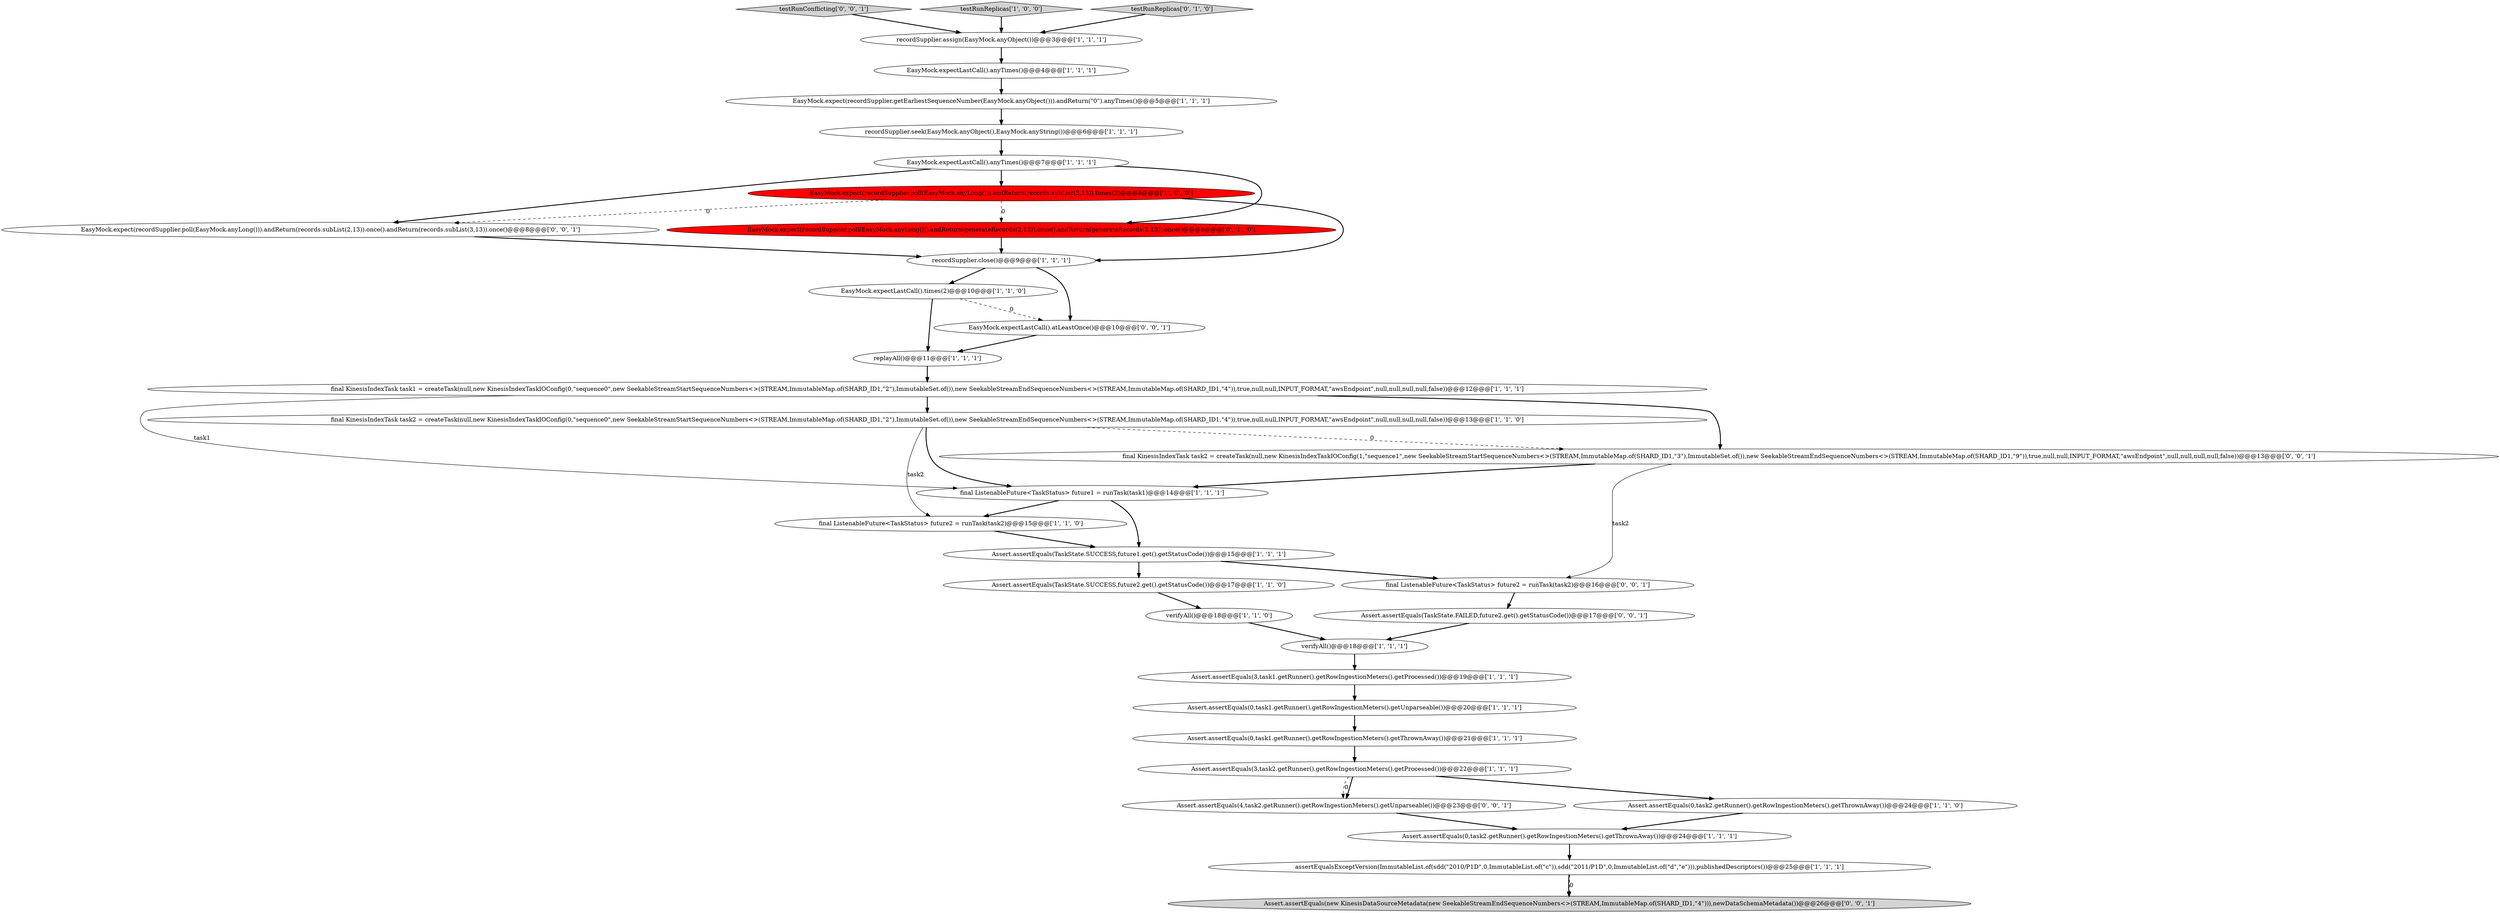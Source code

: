 digraph {
23 [style = filled, label = "final ListenableFuture<TaskStatus> future2 = runTask(task2)@@@15@@@['1', '1', '0']", fillcolor = white, shape = ellipse image = "AAA0AAABBB1BBB"];
8 [style = filled, label = "verifyAll()@@@18@@@['1', '1', '0']", fillcolor = white, shape = ellipse image = "AAA0AAABBB1BBB"];
22 [style = filled, label = "Assert.assertEquals(3,task1.getRunner().getRowIngestionMeters().getProcessed())@@@19@@@['1', '1', '1']", fillcolor = white, shape = ellipse image = "AAA0AAABBB1BBB"];
32 [style = filled, label = "testRunConflicting['0', '0', '1']", fillcolor = lightgray, shape = diamond image = "AAA0AAABBB3BBB"];
5 [style = filled, label = "recordSupplier.seek(EasyMock.anyObject(),EasyMock.anyString())@@@6@@@['1', '1', '1']", fillcolor = white, shape = ellipse image = "AAA0AAABBB1BBB"];
20 [style = filled, label = "EasyMock.expect(recordSupplier.poll(EasyMock.anyLong())).andReturn(records.subList(2,13)).times(2)@@@8@@@['1', '0', '0']", fillcolor = red, shape = ellipse image = "AAA1AAABBB1BBB"];
14 [style = filled, label = "final ListenableFuture<TaskStatus> future1 = runTask(task1)@@@14@@@['1', '1', '1']", fillcolor = white, shape = ellipse image = "AAA0AAABBB1BBB"];
16 [style = filled, label = "final KinesisIndexTask task1 = createTask(null,new KinesisIndexTaskIOConfig(0,\"sequence0\",new SeekableStreamStartSequenceNumbers<>(STREAM,ImmutableMap.of(SHARD_ID1,\"2\"),ImmutableSet.of()),new SeekableStreamEndSequenceNumbers<>(STREAM,ImmutableMap.of(SHARD_ID1,\"4\")),true,null,null,INPUT_FORMAT,\"awsEndpoint\",null,null,null,null,false))@@@12@@@['1', '1', '1']", fillcolor = white, shape = ellipse image = "AAA0AAABBB1BBB"];
29 [style = filled, label = "final ListenableFuture<TaskStatus> future2 = runTask(task2)@@@16@@@['0', '0', '1']", fillcolor = white, shape = ellipse image = "AAA0AAABBB3BBB"];
15 [style = filled, label = "testRunReplicas['1', '0', '0']", fillcolor = lightgray, shape = diamond image = "AAA0AAABBB1BBB"];
3 [style = filled, label = "replayAll()@@@11@@@['1', '1', '1']", fillcolor = white, shape = ellipse image = "AAA0AAABBB1BBB"];
21 [style = filled, label = "EasyMock.expectLastCall().anyTimes()@@@4@@@['1', '1', '1']", fillcolor = white, shape = ellipse image = "AAA0AAABBB1BBB"];
9 [style = filled, label = "recordSupplier.close()@@@9@@@['1', '1', '1']", fillcolor = white, shape = ellipse image = "AAA0AAABBB1BBB"];
10 [style = filled, label = "verifyAll()@@@18@@@['1', '1', '1']", fillcolor = white, shape = ellipse image = "AAA0AAABBB1BBB"];
27 [style = filled, label = "Assert.assertEquals(4,task2.getRunner().getRowIngestionMeters().getUnparseable())@@@23@@@['0', '0', '1']", fillcolor = white, shape = ellipse image = "AAA0AAABBB3BBB"];
0 [style = filled, label = "EasyMock.expectLastCall().times(2)@@@10@@@['1', '1', '0']", fillcolor = white, shape = ellipse image = "AAA0AAABBB1BBB"];
1 [style = filled, label = "Assert.assertEquals(3,task2.getRunner().getRowIngestionMeters().getProcessed())@@@22@@@['1', '1', '1']", fillcolor = white, shape = ellipse image = "AAA0AAABBB1BBB"];
18 [style = filled, label = "Assert.assertEquals(TaskState.SUCCESS,future2.get().getStatusCode())@@@17@@@['1', '1', '0']", fillcolor = white, shape = ellipse image = "AAA0AAABBB1BBB"];
4 [style = filled, label = "Assert.assertEquals(0,task1.getRunner().getRowIngestionMeters().getUnparseable())@@@20@@@['1', '1', '1']", fillcolor = white, shape = ellipse image = "AAA0AAABBB1BBB"];
24 [style = filled, label = "Assert.assertEquals(0,task2.getRunner().getRowIngestionMeters().getThrownAway())@@@24@@@['1', '1', '1']", fillcolor = white, shape = ellipse image = "AAA0AAABBB1BBB"];
25 [style = filled, label = "testRunReplicas['0', '1', '0']", fillcolor = lightgray, shape = diamond image = "AAA0AAABBB2BBB"];
7 [style = filled, label = "EasyMock.expectLastCall().anyTimes()@@@7@@@['1', '1', '1']", fillcolor = white, shape = ellipse image = "AAA0AAABBB1BBB"];
17 [style = filled, label = "final KinesisIndexTask task2 = createTask(null,new KinesisIndexTaskIOConfig(0,\"sequence0\",new SeekableStreamStartSequenceNumbers<>(STREAM,ImmutableMap.of(SHARD_ID1,\"2\"),ImmutableSet.of()),new SeekableStreamEndSequenceNumbers<>(STREAM,ImmutableMap.of(SHARD_ID1,\"4\")),true,null,null,INPUT_FORMAT,\"awsEndpoint\",null,null,null,null,false))@@@13@@@['1', '1', '0']", fillcolor = white, shape = ellipse image = "AAA0AAABBB1BBB"];
33 [style = filled, label = "EasyMock.expectLastCall().atLeastOnce()@@@10@@@['0', '0', '1']", fillcolor = white, shape = ellipse image = "AAA0AAABBB3BBB"];
13 [style = filled, label = "EasyMock.expect(recordSupplier.getEarliestSequenceNumber(EasyMock.anyObject())).andReturn(\"0\").anyTimes()@@@5@@@['1', '1', '1']", fillcolor = white, shape = ellipse image = "AAA0AAABBB1BBB"];
30 [style = filled, label = "Assert.assertEquals(TaskState.FAILED,future2.get().getStatusCode())@@@17@@@['0', '0', '1']", fillcolor = white, shape = ellipse image = "AAA0AAABBB3BBB"];
31 [style = filled, label = "Assert.assertEquals(new KinesisDataSourceMetadata(new SeekableStreamEndSequenceNumbers<>(STREAM,ImmutableMap.of(SHARD_ID1,\"4\"))),newDataSchemaMetadata())@@@26@@@['0', '0', '1']", fillcolor = lightgray, shape = ellipse image = "AAA0AAABBB3BBB"];
11 [style = filled, label = "Assert.assertEquals(0,task2.getRunner().getRowIngestionMeters().getThrownAway())@@@24@@@['1', '1', '0']", fillcolor = white, shape = ellipse image = "AAA0AAABBB1BBB"];
26 [style = filled, label = "EasyMock.expect(recordSupplier.poll(EasyMock.anyLong())).andReturn(generateRecords(2,13)).once().andReturn(generateRecords(2,13)).once()@@@8@@@['0', '1', '0']", fillcolor = red, shape = ellipse image = "AAA1AAABBB2BBB"];
34 [style = filled, label = "EasyMock.expect(recordSupplier.poll(EasyMock.anyLong())).andReturn(records.subList(2,13)).once().andReturn(records.subList(3,13)).once()@@@8@@@['0', '0', '1']", fillcolor = white, shape = ellipse image = "AAA0AAABBB3BBB"];
19 [style = filled, label = "assertEqualsExceptVersion(ImmutableList.of(sdd(\"2010/P1D\",0,ImmutableList.of(\"c\")),sdd(\"2011/P1D\",0,ImmutableList.of(\"d\",\"e\"))),publishedDescriptors())@@@25@@@['1', '1', '1']", fillcolor = white, shape = ellipse image = "AAA0AAABBB1BBB"];
28 [style = filled, label = "final KinesisIndexTask task2 = createTask(null,new KinesisIndexTaskIOConfig(1,\"sequence1\",new SeekableStreamStartSequenceNumbers<>(STREAM,ImmutableMap.of(SHARD_ID1,\"3\"),ImmutableSet.of()),new SeekableStreamEndSequenceNumbers<>(STREAM,ImmutableMap.of(SHARD_ID1,\"9\")),true,null,null,INPUT_FORMAT,\"awsEndpoint\",null,null,null,null,false))@@@13@@@['0', '0', '1']", fillcolor = white, shape = ellipse image = "AAA0AAABBB3BBB"];
12 [style = filled, label = "Assert.assertEquals(0,task1.getRunner().getRowIngestionMeters().getThrownAway())@@@21@@@['1', '1', '1']", fillcolor = white, shape = ellipse image = "AAA0AAABBB1BBB"];
2 [style = filled, label = "Assert.assertEquals(TaskState.SUCCESS,future1.get().getStatusCode())@@@15@@@['1', '1', '1']", fillcolor = white, shape = ellipse image = "AAA0AAABBB1BBB"];
6 [style = filled, label = "recordSupplier.assign(EasyMock.anyObject())@@@3@@@['1', '1', '1']", fillcolor = white, shape = ellipse image = "AAA0AAABBB1BBB"];
0->3 [style = bold, label=""];
10->22 [style = bold, label=""];
8->10 [style = bold, label=""];
28->29 [style = solid, label="task2"];
34->9 [style = bold, label=""];
24->19 [style = bold, label=""];
9->0 [style = bold, label=""];
33->3 [style = bold, label=""];
29->30 [style = bold, label=""];
20->9 [style = bold, label=""];
9->33 [style = bold, label=""];
19->31 [style = bold, label=""];
6->21 [style = bold, label=""];
1->27 [style = dashed, label="0"];
1->27 [style = bold, label=""];
16->14 [style = solid, label="task1"];
2->18 [style = bold, label=""];
26->9 [style = bold, label=""];
15->6 [style = bold, label=""];
7->20 [style = bold, label=""];
16->17 [style = bold, label=""];
3->16 [style = bold, label=""];
25->6 [style = bold, label=""];
11->24 [style = bold, label=""];
12->1 [style = bold, label=""];
32->6 [style = bold, label=""];
28->14 [style = bold, label=""];
1->11 [style = bold, label=""];
22->4 [style = bold, label=""];
7->26 [style = bold, label=""];
17->28 [style = dashed, label="0"];
7->34 [style = bold, label=""];
16->28 [style = bold, label=""];
14->23 [style = bold, label=""];
20->34 [style = dashed, label="0"];
17->14 [style = bold, label=""];
0->33 [style = dashed, label="0"];
17->23 [style = solid, label="task2"];
30->10 [style = bold, label=""];
13->5 [style = bold, label=""];
4->12 [style = bold, label=""];
5->7 [style = bold, label=""];
27->24 [style = bold, label=""];
14->2 [style = bold, label=""];
18->8 [style = bold, label=""];
23->2 [style = bold, label=""];
2->29 [style = bold, label=""];
21->13 [style = bold, label=""];
20->26 [style = dashed, label="0"];
19->31 [style = dashed, label="0"];
}
